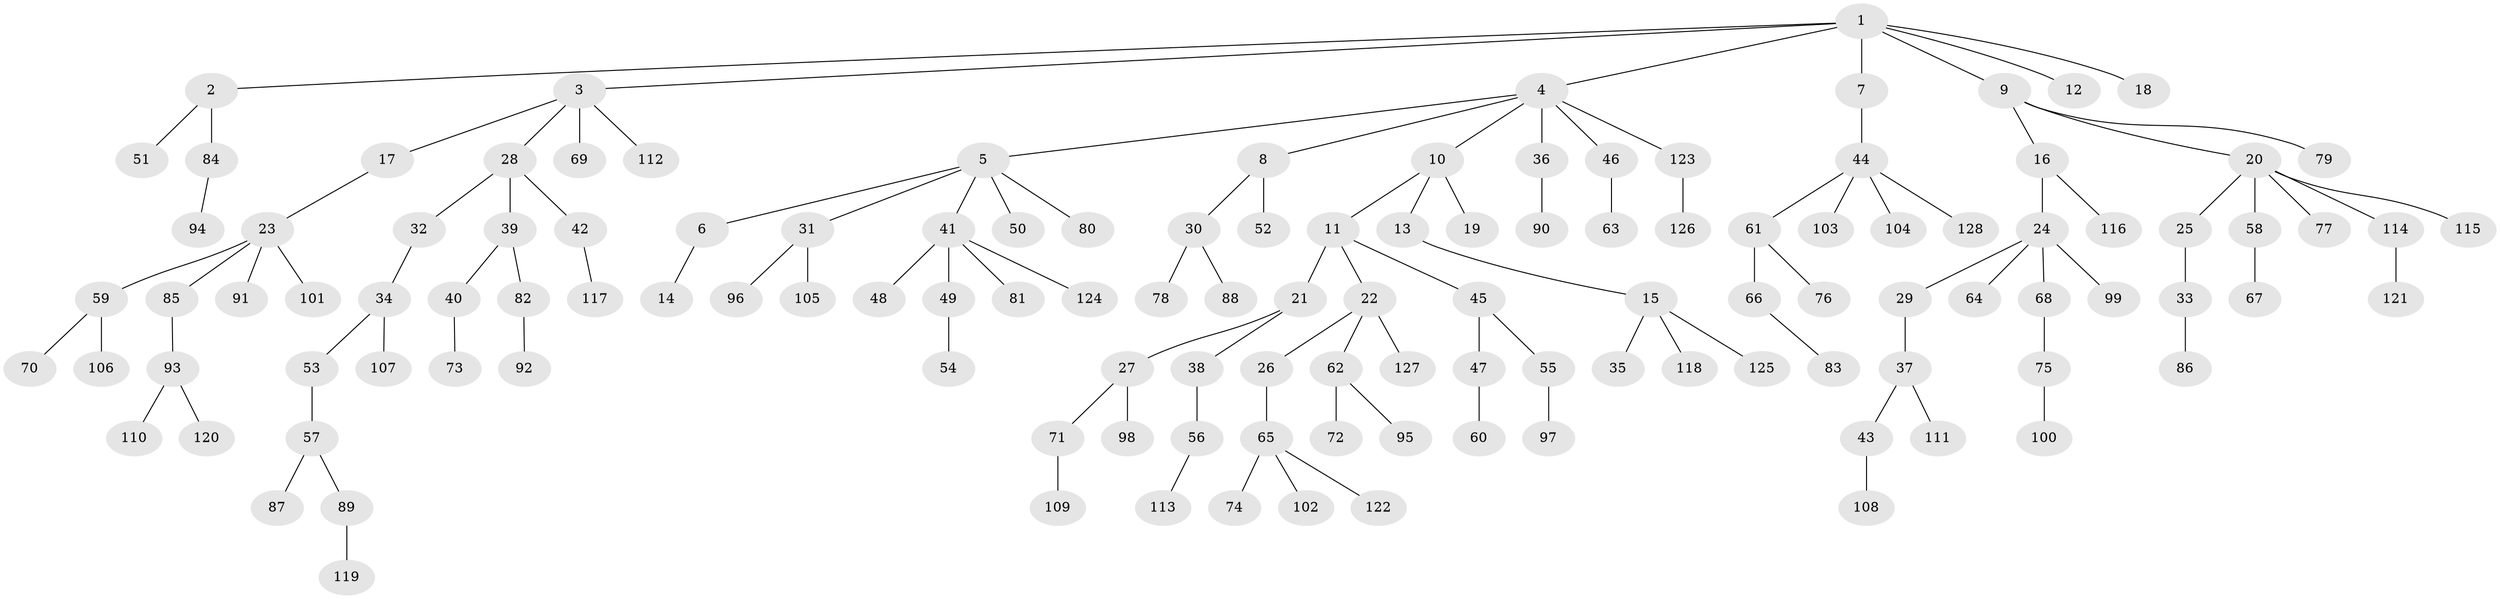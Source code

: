 // Generated by graph-tools (version 1.1) at 2025/15/03/09/25 04:15:24]
// undirected, 128 vertices, 127 edges
graph export_dot {
graph [start="1"]
  node [color=gray90,style=filled];
  1;
  2;
  3;
  4;
  5;
  6;
  7;
  8;
  9;
  10;
  11;
  12;
  13;
  14;
  15;
  16;
  17;
  18;
  19;
  20;
  21;
  22;
  23;
  24;
  25;
  26;
  27;
  28;
  29;
  30;
  31;
  32;
  33;
  34;
  35;
  36;
  37;
  38;
  39;
  40;
  41;
  42;
  43;
  44;
  45;
  46;
  47;
  48;
  49;
  50;
  51;
  52;
  53;
  54;
  55;
  56;
  57;
  58;
  59;
  60;
  61;
  62;
  63;
  64;
  65;
  66;
  67;
  68;
  69;
  70;
  71;
  72;
  73;
  74;
  75;
  76;
  77;
  78;
  79;
  80;
  81;
  82;
  83;
  84;
  85;
  86;
  87;
  88;
  89;
  90;
  91;
  92;
  93;
  94;
  95;
  96;
  97;
  98;
  99;
  100;
  101;
  102;
  103;
  104;
  105;
  106;
  107;
  108;
  109;
  110;
  111;
  112;
  113;
  114;
  115;
  116;
  117;
  118;
  119;
  120;
  121;
  122;
  123;
  124;
  125;
  126;
  127;
  128;
  1 -- 2;
  1 -- 3;
  1 -- 4;
  1 -- 7;
  1 -- 9;
  1 -- 12;
  1 -- 18;
  2 -- 51;
  2 -- 84;
  3 -- 17;
  3 -- 28;
  3 -- 69;
  3 -- 112;
  4 -- 5;
  4 -- 8;
  4 -- 10;
  4 -- 36;
  4 -- 46;
  4 -- 123;
  5 -- 6;
  5 -- 31;
  5 -- 41;
  5 -- 50;
  5 -- 80;
  6 -- 14;
  7 -- 44;
  8 -- 30;
  8 -- 52;
  9 -- 16;
  9 -- 20;
  9 -- 79;
  10 -- 11;
  10 -- 13;
  10 -- 19;
  11 -- 21;
  11 -- 22;
  11 -- 45;
  13 -- 15;
  15 -- 35;
  15 -- 118;
  15 -- 125;
  16 -- 24;
  16 -- 116;
  17 -- 23;
  20 -- 25;
  20 -- 58;
  20 -- 77;
  20 -- 114;
  20 -- 115;
  21 -- 27;
  21 -- 38;
  22 -- 26;
  22 -- 62;
  22 -- 127;
  23 -- 59;
  23 -- 85;
  23 -- 91;
  23 -- 101;
  24 -- 29;
  24 -- 64;
  24 -- 68;
  24 -- 99;
  25 -- 33;
  26 -- 65;
  27 -- 71;
  27 -- 98;
  28 -- 32;
  28 -- 39;
  28 -- 42;
  29 -- 37;
  30 -- 78;
  30 -- 88;
  31 -- 96;
  31 -- 105;
  32 -- 34;
  33 -- 86;
  34 -- 53;
  34 -- 107;
  36 -- 90;
  37 -- 43;
  37 -- 111;
  38 -- 56;
  39 -- 40;
  39 -- 82;
  40 -- 73;
  41 -- 48;
  41 -- 49;
  41 -- 81;
  41 -- 124;
  42 -- 117;
  43 -- 108;
  44 -- 61;
  44 -- 103;
  44 -- 104;
  44 -- 128;
  45 -- 47;
  45 -- 55;
  46 -- 63;
  47 -- 60;
  49 -- 54;
  53 -- 57;
  55 -- 97;
  56 -- 113;
  57 -- 87;
  57 -- 89;
  58 -- 67;
  59 -- 70;
  59 -- 106;
  61 -- 66;
  61 -- 76;
  62 -- 72;
  62 -- 95;
  65 -- 74;
  65 -- 102;
  65 -- 122;
  66 -- 83;
  68 -- 75;
  71 -- 109;
  75 -- 100;
  82 -- 92;
  84 -- 94;
  85 -- 93;
  89 -- 119;
  93 -- 110;
  93 -- 120;
  114 -- 121;
  123 -- 126;
}
